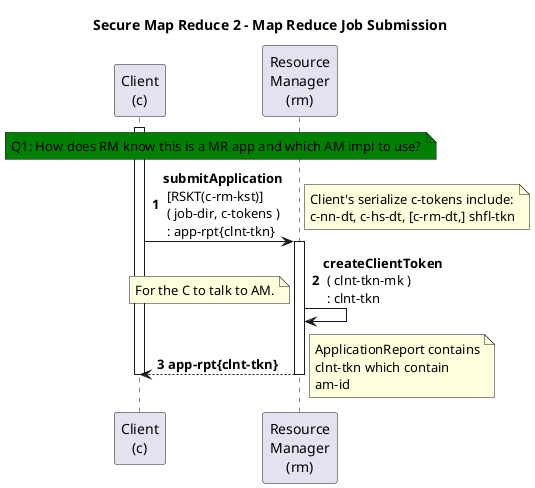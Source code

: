 @startuml
title Secure Map Reduce 2 - Map Reduce Job Submission
autonumber
'hide footbox

'participant "Kerberos\nKDC" as KDC
participant "Client\n(c)" as C
participant "Resource\nManager\n(rm)" as RM
'participant "History\nServer\n(hs)" as HS
'participant "Node\nManager\n(nm)" as NM
'participant "Shuffle\nHandler\n(ss)" as SS
'participant "Application\nMaster\n(am)" as AM
'participant "Client\nService\n(cs)" as CS
'participant "Application\nContainer\n(ac)" as AC #red
'participant "Task\n(t)" as T #orange
'participant "File\nSystem\n(fs)" as FS
'participant "Name\nNode\n(nn)" as NN
'participant "Data\nNode\n(dn)" as DN

'note over C,RM #green: QUESTION: ?

  activate C

note over C,RM #green: Q1: How does RM know this is a MR app and which AM impl to use?

'1
C->RM: <b>submitApplication\n [RSKT(c-rm-kst)]\n ( job-dir, c-tokens )\n : app-rpt{clnt-tkn}
  note right: Client's serialize c-tokens include:\nc-nn-dt, c-hs-dt, [c-rm-dt,] shfl-tkn

  activate RM

'3
RM->RM: <b>createClientToken\n ( clnt-tkn-mk )\n : clnt-tkn
  note left: For the C to talk to AM.

'6
C<--RM: <b>app-rpt{clnt-tkn}
  note right: ApplicationReport contains\nclnt-tkn which contain\nam-id

  deactivate RM
  deactivate C


@enduml
